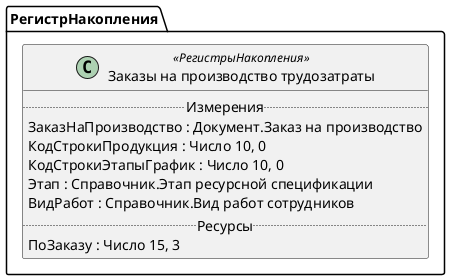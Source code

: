 ﻿@startuml ЗаказыНаПроизводствоТрудозатраты
'!include templates.wsd
'..\include templates.wsd
class РегистрНакопления.ЗаказыНаПроизводствоТрудозатраты as "Заказы на производство трудозатраты" <<РегистрыНакопления>>
{
..Измерения..
ЗаказНаПроизводство : Документ.Заказ на производство
КодСтрокиПродукция : Число 10, 0
КодСтрокиЭтапыГрафик : Число 10, 0
Этап : Справочник.Этап ресурсной спецификации
ВидРабот : Справочник.Вид работ сотрудников
..Ресурсы..
ПоЗаказу : Число 15, 3
}
@enduml
